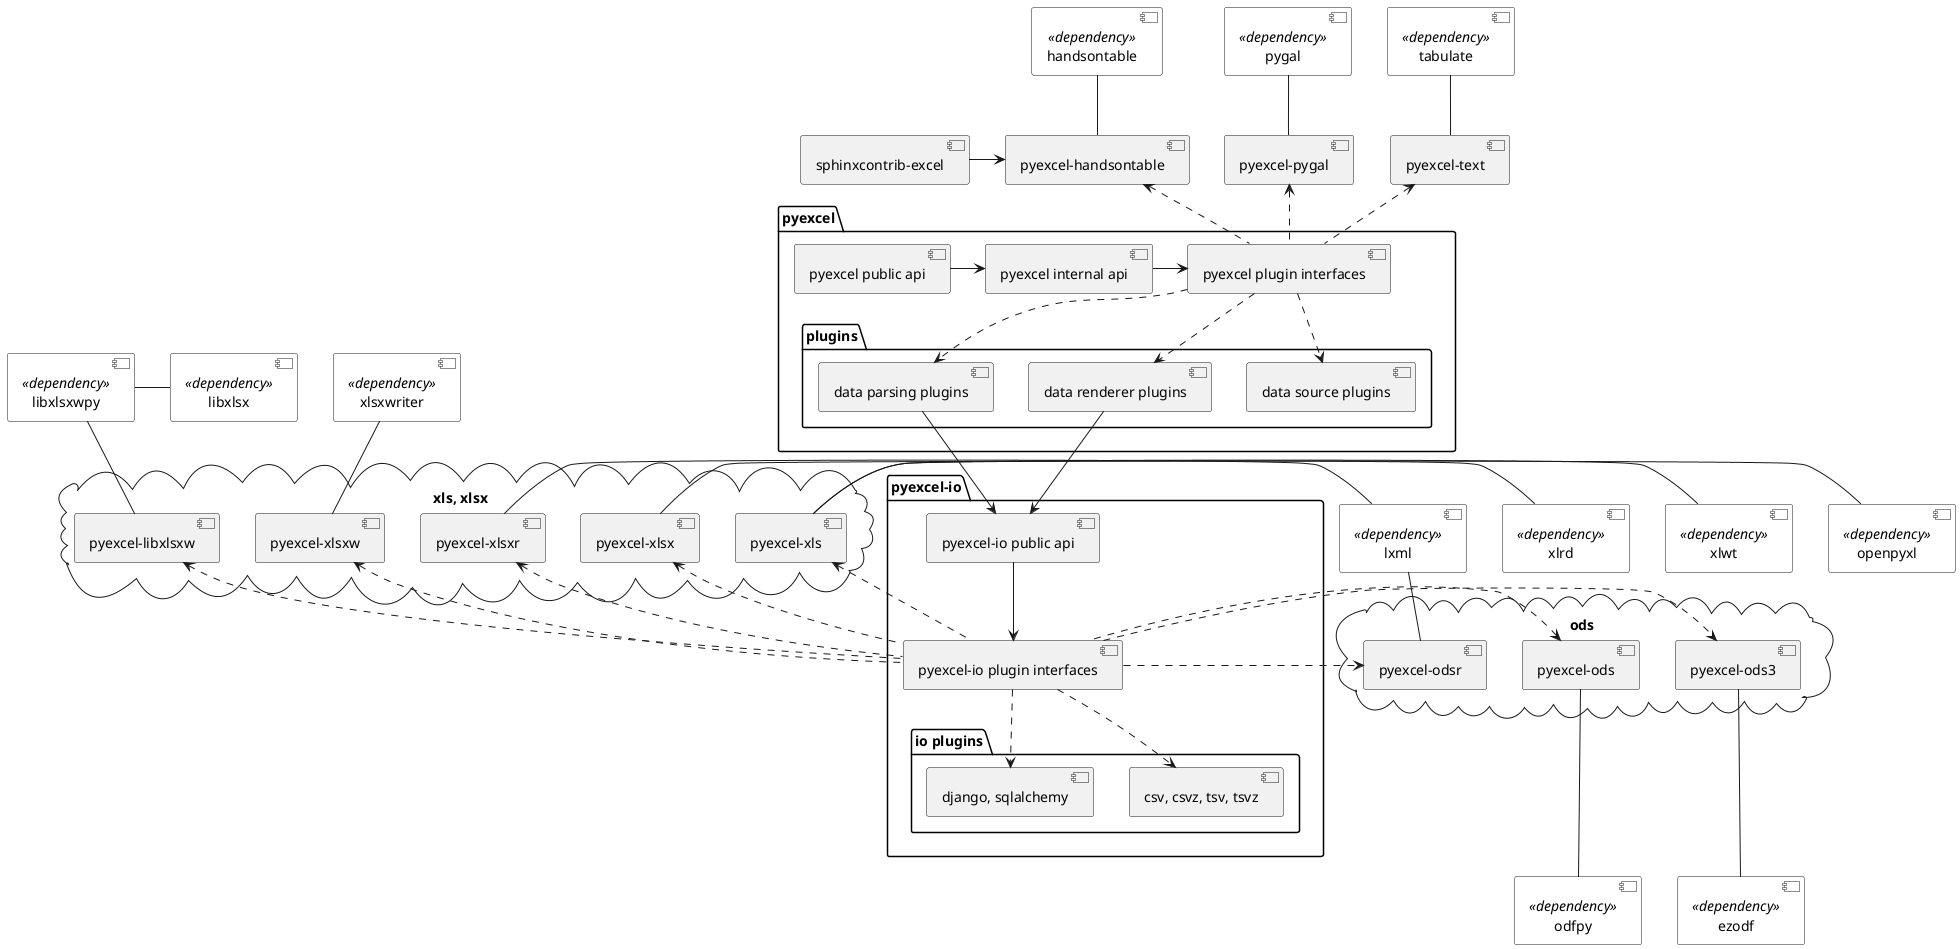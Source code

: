 @startuml

package "pyexcel" {
[pyexcel public api]
[pyexcel internal api]
[pyexcel plugin interfaces]
folder "plugins" {
  [data source plugins]
  [data renderer plugins]
  [data parsing plugins]
 }
}

package "pyexcel-io" {
[pyexcel-io public api]
[pyexcel-io plugin interfaces]
folder "io plugins" {
  [csv, csvz, tsv, tsvz]
  [django, sqlalchemy]
 }
}

cloud "ods" {
[pyexcel-ods]
[pyexcel-ods3]
[pyexcel-odsr]
}

cloud "xls, xlsx" {
[pyexcel-xls]
[pyexcel-xlsx]
[pyexcel-xlsxw]
[pyexcel-libxlsxw]
[pyexcel-xlsxr]
}

[tabulate] <<dependency>>
[pygal] <<dependency>>
[handsontable] <<dependency>>
[xlrd] <<dependency>>
[xlwt] <<dependency>>
[openpyxl] <<dependency>>
[xlsxwriter] <<dependency>>
[ezodf] <<dependency>>
[odfpy] <<dependency>>
[lxml] <<dependency>>
[libxlsxwpy] <<dependency>>
[libxlsx] <<dependency>>

[pyexcel public api] -right-> [pyexcel internal api]
[pyexcel internal api] -right-> [pyexcel plugin interfaces]
[pyexcel plugin interfaces] .up.> [pyexcel-text]
[pyexcel plugin interfaces] .up.> [pyexcel-pygal]
[pyexcel plugin interfaces] .up.> [pyexcel-handsontable]
[pyexcel plugin interfaces] ..> [data source plugins]
[pyexcel plugin interfaces] ..> [data renderer plugins]
[pyexcel plugin interfaces] ..> [data parsing plugins]

[data renderer plugins]  -down-> [pyexcel-io public api]
[data parsing plugins] --> [pyexcel-io public api]

[pyexcel-io public api] --> [pyexcel-io plugin interfaces]
[pyexcel-io plugin interfaces] ..> [csv, csvz, tsv, tsvz]
[pyexcel-io plugin interfaces] ..> [django, sqlalchemy]
[pyexcel-io plugin interfaces] .up.> [pyexcel-xls]
[pyexcel-io plugin interfaces] .up.> [pyexcel-xlsxw]
[pyexcel-io plugin interfaces] .up.> [pyexcel-libxlsxw]
[pyexcel-io plugin interfaces] .up.> [pyexcel-xlsx]
[pyexcel-io plugin interfaces] .up.> [pyexcel-xlsxr]
[pyexcel-io plugin interfaces] .left.> [pyexcel-ods]
[pyexcel-io plugin interfaces] .right.> [pyexcel-ods3]
[pyexcel-io plugin interfaces] .right.> [pyexcel-odsr]


[pyexcel-text] -up- [tabulate]
[pyexcel-pygal] -up- [pygal]
[pyexcel-handsontable] -up- [handsontable]
[pyexcel-xls] -right- [xlrd]
[pyexcel-xls] -right- [xlwt]
[pyexcel-xlsx] -right- [openpyxl]
[pyexcel-xlsxw] -up- [xlsxwriter]
[pyexcel-ods3] --- [ezodf]
[pyexcel-ods] --- [odfpy]
[pyexcel-odsr] -up- [lxml]
[pyexcel-xlsxr] -right- [lxml]
[sphinxcontrib-excel] -right-> [pyexcel-handsontable]
[pyexcel-libxlsxw] -up- [libxlsxwpy]
[libxlsxwpy] -right- [libxlsx]

skinparam component{

backgroundColor<<dependency>> White

}

@enduml